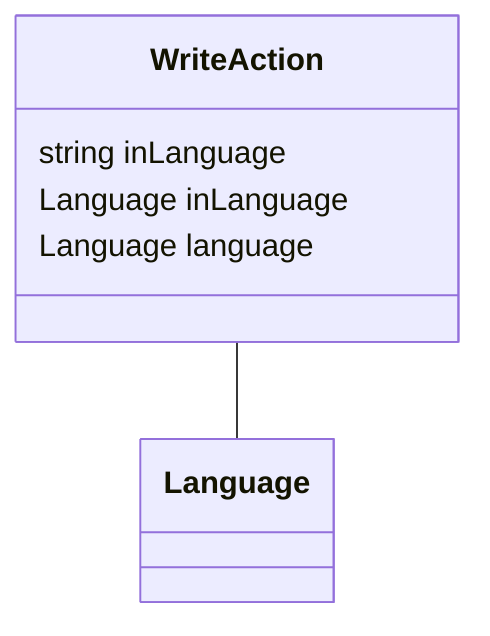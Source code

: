 classDiagram
  WriteAction -- Language


class WriteAction {

  string inLanguage
  Language inLanguage
  Language language

 }